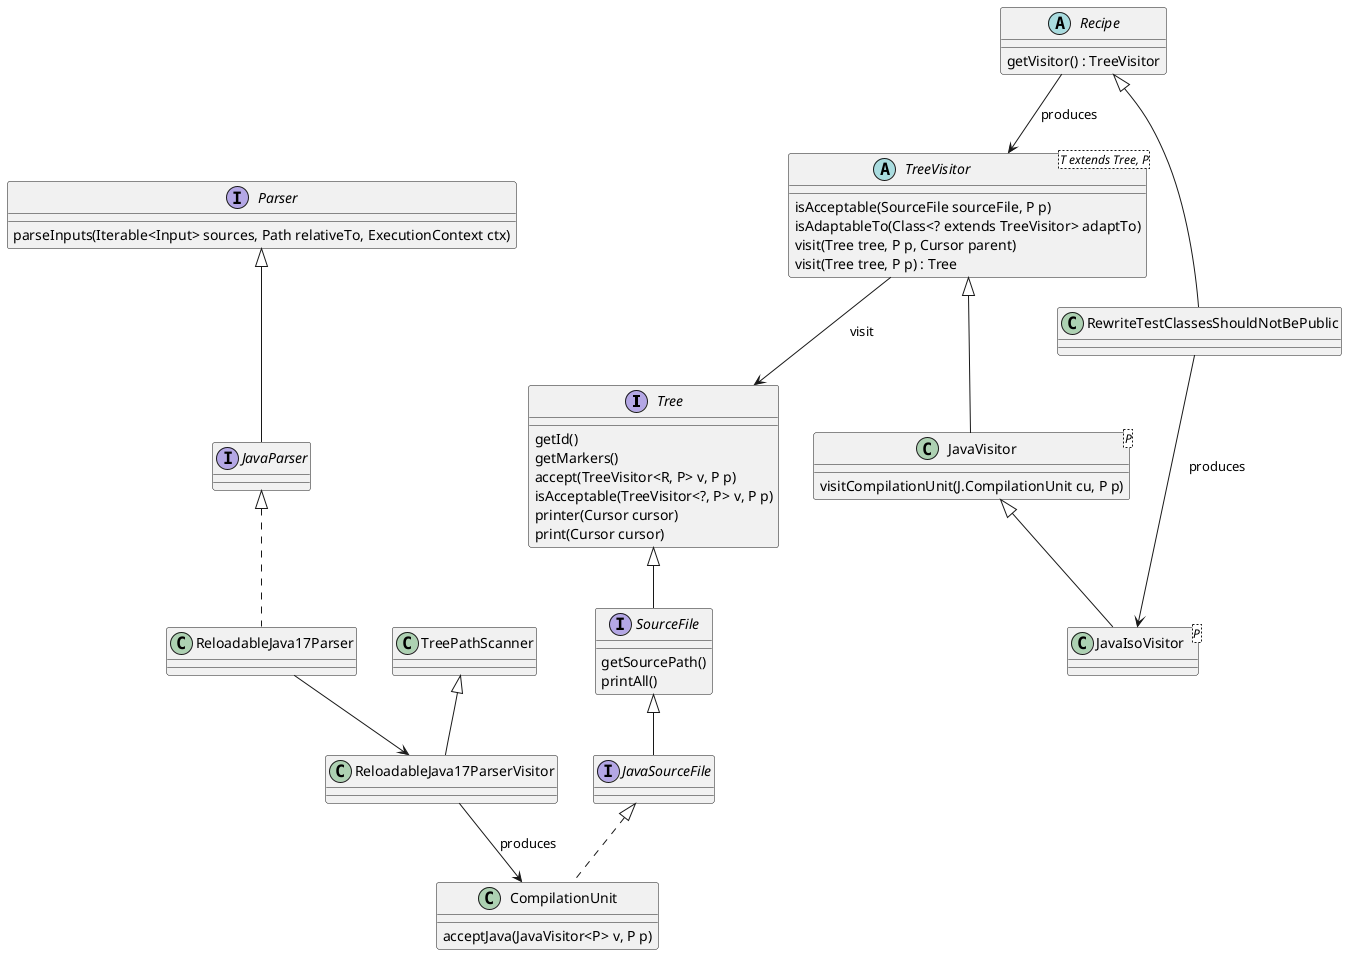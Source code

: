 @startuml
'https://plantuml.com/class-diagram

interface Tree {
    getId()
    getMarkers()
    accept(TreeVisitor<R, P> v, P p)
    isAcceptable(TreeVisitor<?, P> v, P p)
    printer(Cursor cursor)
    print(Cursor cursor)
}

interface SourceFile extends Tree {
    getSourcePath()
    printAll()
}

interface JavaSourceFile extends SourceFile

class CompilationUnit implements JavaSourceFile {
    acceptJava(JavaVisitor<P> v, P p)
}


interface Parser {
     parseInputs(Iterable<Input> sources, Path relativeTo, ExecutionContext ctx)
}

interface JavaParser extends Parser

class ReloadableJava17Parser implements JavaParser

class ReloadableJava17ParserVisitor extends TreePathScanner

ReloadableJava17Parser-->ReloadableJava17ParserVisitor

ReloadableJava17ParserVisitor-->CompilationUnit : produces

abstract class TreeVisitor<T extends Tree, P> {
    isAcceptable(SourceFile sourceFile, P p)
    isAdaptableTo(Class<? extends TreeVisitor> adaptTo)
    visit(Tree tree, P p, Cursor parent)
    visit(Tree tree, P p) : Tree
}

TreeVisitor-->Tree : visit

class JavaVisitor<P> extends TreeVisitor {
    visitCompilationUnit(J.CompilationUnit cu, P p)
}

class JavaIsoVisitor<P> extends JavaVisitor {
}

abstract class Recipe {
    getVisitor() : TreeVisitor
}

Recipe-->TreeVisitor : produces

class RewriteTestClassesShouldNotBePublic extends Recipe

RewriteTestClassesShouldNotBePublic-->JavaIsoVisitor : produces

@enduml
